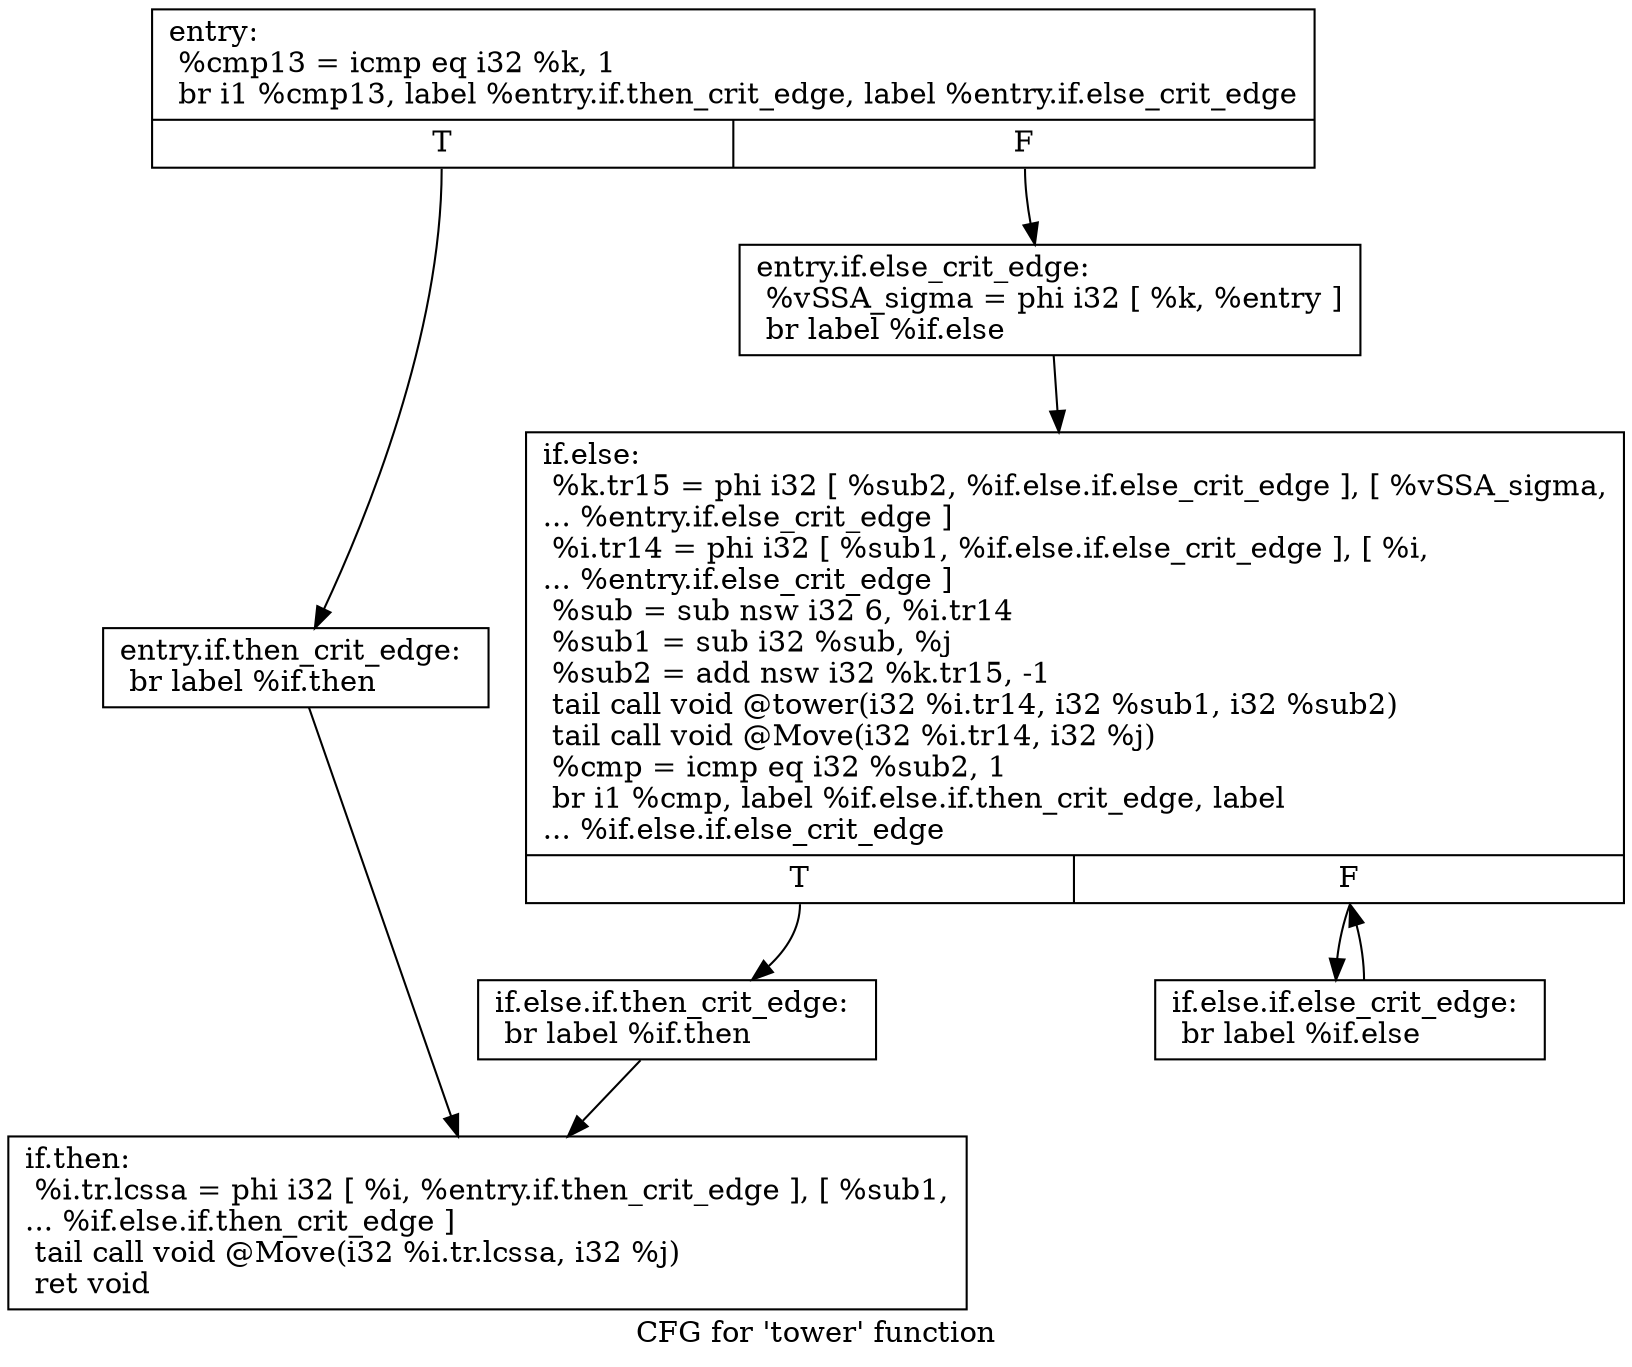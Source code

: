 digraph "CFG for 'tower' function" {
	label="CFG for 'tower' function";

	Node0x961f0f0 [shape=record,label="{entry:\l  %cmp13 = icmp eq i32 %k, 1\l  br i1 %cmp13, label %entry.if.then_crit_edge, label %entry.if.else_crit_edge\l|{<s0>T|<s1>F}}"];
	Node0x961f0f0:s0 -> Node0x961f3b0;
	Node0x961f0f0:s1 -> Node0x961f360;
	Node0x961f360 [shape=record,label="{entry.if.else_crit_edge:                          \l  %vSSA_sigma = phi i32 [ %k, %entry ]\l  br label %if.else\l}"];
	Node0x961f360 -> Node0x961f450;
	Node0x961f3b0 [shape=record,label="{entry.if.then_crit_edge:                          \l  br label %if.then\l}"];
	Node0x961f3b0 -> Node0x961f400;
	Node0x961f400 [shape=record,label="{if.then:                                          \l  %i.tr.lcssa = phi i32 [ %i, %entry.if.then_crit_edge ], [ %sub1,\l... %if.else.if.then_crit_edge ]\l  tail call void @Move(i32 %i.tr.lcssa, i32 %j)\l  ret void\l}"];
	Node0x961f450 [shape=record,label="{if.else:                                          \l  %k.tr15 = phi i32 [ %sub2, %if.else.if.else_crit_edge ], [ %vSSA_sigma,\l... %entry.if.else_crit_edge ]\l  %i.tr14 = phi i32 [ %sub1, %if.else.if.else_crit_edge ], [ %i,\l... %entry.if.else_crit_edge ]\l  %sub = sub nsw i32 6, %i.tr14\l  %sub1 = sub i32 %sub, %j\l  %sub2 = add nsw i32 %k.tr15, -1\l  tail call void @tower(i32 %i.tr14, i32 %sub1, i32 %sub2)\l  tail call void @Move(i32 %i.tr14, i32 %j)\l  %cmp = icmp eq i32 %sub2, 1\l  br i1 %cmp, label %if.else.if.then_crit_edge, label\l... %if.else.if.else_crit_edge\l|{<s0>T|<s1>F}}"];
	Node0x961f450:s0 -> Node0x961f4f0;
	Node0x961f450:s1 -> Node0x961f4a0;
	Node0x961f4a0 [shape=record,label="{if.else.if.else_crit_edge:                        \l  br label %if.else\l}"];
	Node0x961f4a0 -> Node0x961f450;
	Node0x961f4f0 [shape=record,label="{if.else.if.then_crit_edge:                        \l  br label %if.then\l}"];
	Node0x961f4f0 -> Node0x961f400;
}
